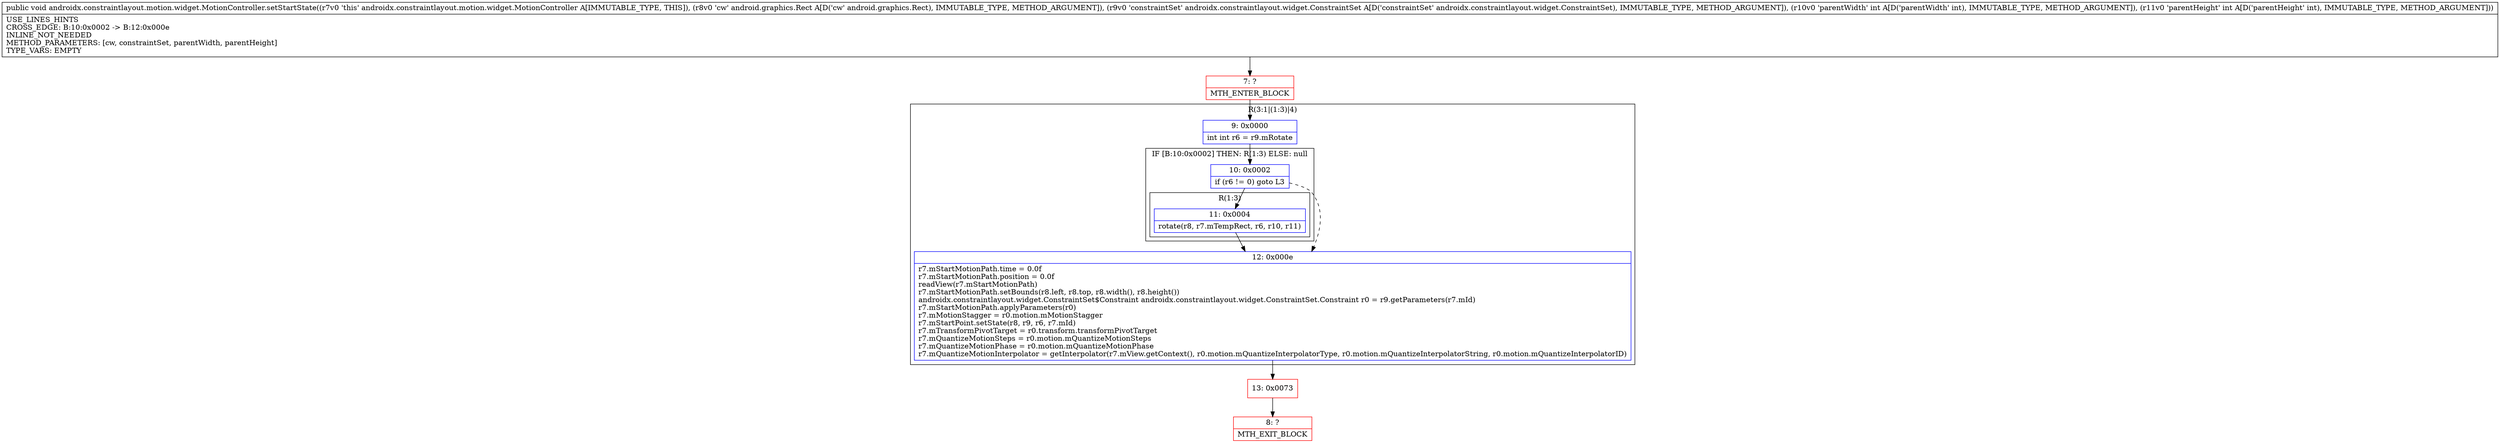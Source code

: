 digraph "CFG forandroidx.constraintlayout.motion.widget.MotionController.setStartState(Landroid\/graphics\/Rect;Landroidx\/constraintlayout\/widget\/ConstraintSet;II)V" {
subgraph cluster_Region_1936981178 {
label = "R(3:1|(1:3)|4)";
node [shape=record,color=blue];
Node_9 [shape=record,label="{9\:\ 0x0000|int int r6 = r9.mRotate\l}"];
subgraph cluster_IfRegion_1829257243 {
label = "IF [B:10:0x0002] THEN: R(1:3) ELSE: null";
node [shape=record,color=blue];
Node_10 [shape=record,label="{10\:\ 0x0002|if (r6 != 0) goto L3\l}"];
subgraph cluster_Region_656465727 {
label = "R(1:3)";
node [shape=record,color=blue];
Node_11 [shape=record,label="{11\:\ 0x0004|rotate(r8, r7.mTempRect, r6, r10, r11)\l}"];
}
}
Node_12 [shape=record,label="{12\:\ 0x000e|r7.mStartMotionPath.time = 0.0f\lr7.mStartMotionPath.position = 0.0f\lreadView(r7.mStartMotionPath)\lr7.mStartMotionPath.setBounds(r8.left, r8.top, r8.width(), r8.height())\landroidx.constraintlayout.widget.ConstraintSet$Constraint androidx.constraintlayout.widget.ConstraintSet.Constraint r0 = r9.getParameters(r7.mId)\lr7.mStartMotionPath.applyParameters(r0)\lr7.mMotionStagger = r0.motion.mMotionStagger\lr7.mStartPoint.setState(r8, r9, r6, r7.mId)\lr7.mTransformPivotTarget = r0.transform.transformPivotTarget\lr7.mQuantizeMotionSteps = r0.motion.mQuantizeMotionSteps\lr7.mQuantizeMotionPhase = r0.motion.mQuantizeMotionPhase\lr7.mQuantizeMotionInterpolator = getInterpolator(r7.mView.getContext(), r0.motion.mQuantizeInterpolatorType, r0.motion.mQuantizeInterpolatorString, r0.motion.mQuantizeInterpolatorID)\l}"];
}
Node_7 [shape=record,color=red,label="{7\:\ ?|MTH_ENTER_BLOCK\l}"];
Node_13 [shape=record,color=red,label="{13\:\ 0x0073}"];
Node_8 [shape=record,color=red,label="{8\:\ ?|MTH_EXIT_BLOCK\l}"];
MethodNode[shape=record,label="{public void androidx.constraintlayout.motion.widget.MotionController.setStartState((r7v0 'this' androidx.constraintlayout.motion.widget.MotionController A[IMMUTABLE_TYPE, THIS]), (r8v0 'cw' android.graphics.Rect A[D('cw' android.graphics.Rect), IMMUTABLE_TYPE, METHOD_ARGUMENT]), (r9v0 'constraintSet' androidx.constraintlayout.widget.ConstraintSet A[D('constraintSet' androidx.constraintlayout.widget.ConstraintSet), IMMUTABLE_TYPE, METHOD_ARGUMENT]), (r10v0 'parentWidth' int A[D('parentWidth' int), IMMUTABLE_TYPE, METHOD_ARGUMENT]), (r11v0 'parentHeight' int A[D('parentHeight' int), IMMUTABLE_TYPE, METHOD_ARGUMENT]))  | USE_LINES_HINTS\lCROSS_EDGE: B:10:0x0002 \-\> B:12:0x000e\lINLINE_NOT_NEEDED\lMETHOD_PARAMETERS: [cw, constraintSet, parentWidth, parentHeight]\lTYPE_VARS: EMPTY\l}"];
MethodNode -> Node_7;Node_9 -> Node_10;
Node_10 -> Node_11;
Node_10 -> Node_12[style=dashed];
Node_11 -> Node_12;
Node_12 -> Node_13;
Node_7 -> Node_9;
Node_13 -> Node_8;
}

